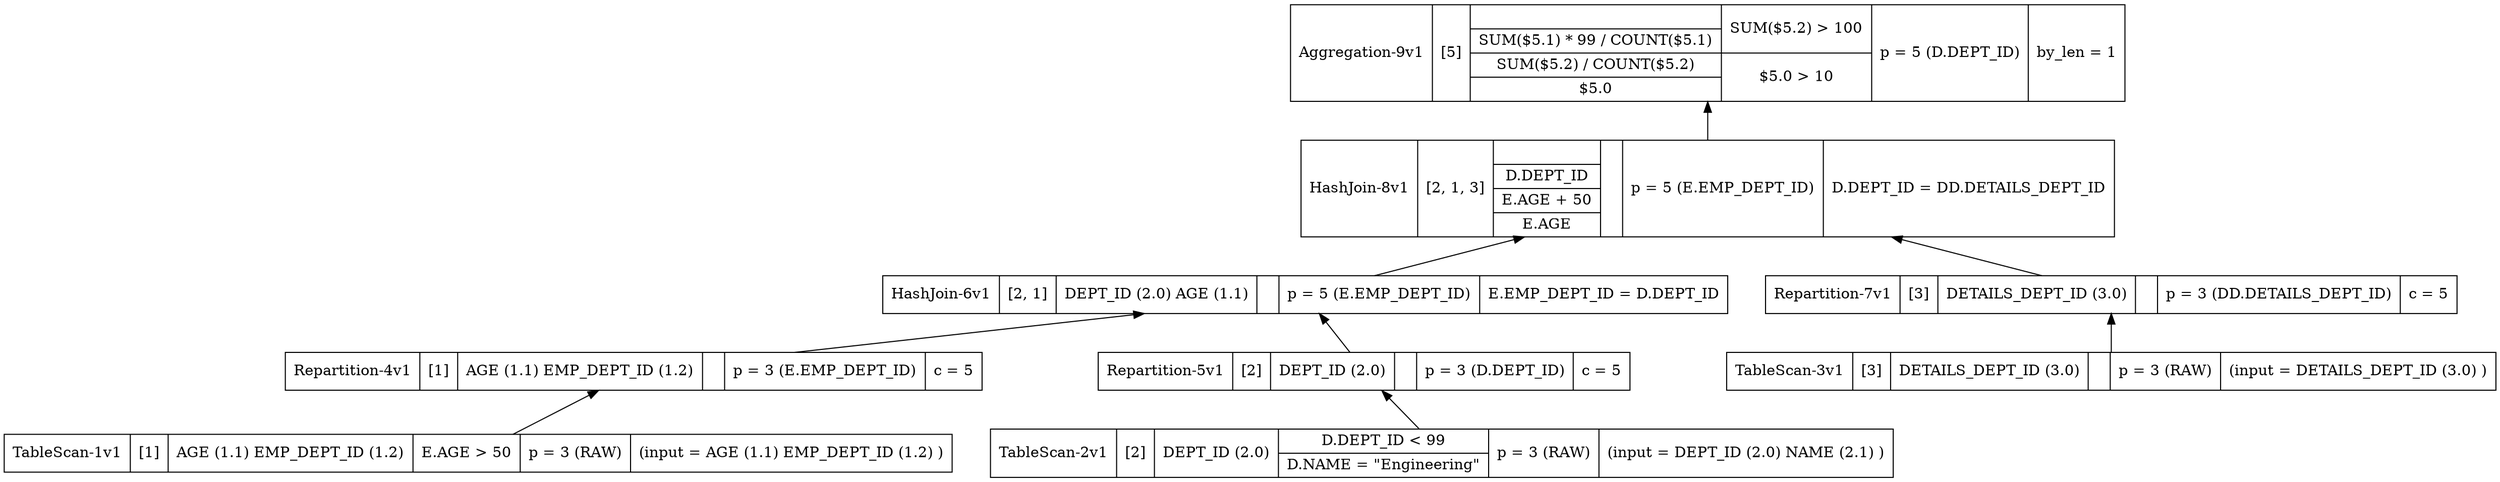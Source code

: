 digraph example1 {
    node [shape=record];
    rankdir=BT;
    nodesep=0.5;
    ordering="in";
    lopkeyLOPKey8v1 -> lopkeyLOPKey9v1;
    lopkeyLOPKey6v1 -> lopkeyLOPKey8v1;
    lopkeyLOPKey4v1 -> lopkeyLOPKey6v1;
    lopkeyLOPKey1v1 -> lopkeyLOPKey4v1;
    lopkeyLOPKey1v1[label="TableScan-1v1|[1]|AGE (1.1) EMP_DEPT_ID (1.2) |{E.AGE \> 50}|p = 3 (RAW)|(input = AGE (1.1) EMP_DEPT_ID (1.2) )"];
    lopkeyLOPKey4v1[label="Repartition-4v1|[1]|AGE (1.1) EMP_DEPT_ID (1.2) |{}|p = 3 (E.EMP_DEPT_ID)|c = 5"];
    lopkeyLOPKey5v1 -> lopkeyLOPKey6v1;
    lopkeyLOPKey2v1 -> lopkeyLOPKey5v1;
    lopkeyLOPKey2v1[label="TableScan-2v1|[2]|DEPT_ID (2.0) |{D.DEPT_ID \< 99|D.NAME = \"Engineering\"}|p = 3 (RAW)|(input = DEPT_ID (2.0) NAME (2.1) )"];
    lopkeyLOPKey5v1[label="Repartition-5v1|[2]|DEPT_ID (2.0) |{}|p = 3 (D.DEPT_ID)|c = 5"];
    lopkeyLOPKey6v1[label="HashJoin-6v1|[2, 1]|DEPT_ID (2.0) AGE (1.1) |{}|p = 5 (E.EMP_DEPT_ID)|E.EMP_DEPT_ID = D.DEPT_ID"];
    lopkeyLOPKey7v1 -> lopkeyLOPKey8v1;
    lopkeyLOPKey3v1 -> lopkeyLOPKey7v1;
    lopkeyLOPKey3v1[label="TableScan-3v1|[3]|DETAILS_DEPT_ID (3.0) |{}|p = 3 (RAW)|(input = DETAILS_DEPT_ID (3.0) )"];
    lopkeyLOPKey7v1[label="Repartition-7v1|[3]|DETAILS_DEPT_ID (3.0) |{}|p = 3 (DD.DETAILS_DEPT_ID)|c = 5"];
    lopkeyLOPKey8v1[label="HashJoin-8v1|[2, 1, 3]|{|D.DEPT_ID|E.AGE + 50|E.AGE}|{}|p = 5 (E.EMP_DEPT_ID)|D.DEPT_ID = DD.DETAILS_DEPT_ID"];
    lopkeyLOPKey9v1[label="Aggregation-9v1|[5]|{|SUM($5.1) * 99 / COUNT($5.1)|SUM($5.2) / COUNT($5.2)|$5.0}|{SUM($5.2) \> 100|$5.0 \> 10}|p = 5 (D.DEPT_ID)|by_len = 1"];
}
